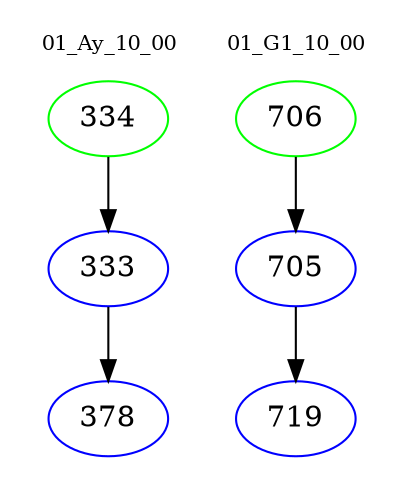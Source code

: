 digraph{
subgraph cluster_0 {
color = white
label = "01_Ay_10_00";
fontsize=10;
T0_334 [label="334", color="green"]
T0_334 -> T0_333 [color="black"]
T0_333 [label="333", color="blue"]
T0_333 -> T0_378 [color="black"]
T0_378 [label="378", color="blue"]
}
subgraph cluster_1 {
color = white
label = "01_G1_10_00";
fontsize=10;
T1_706 [label="706", color="green"]
T1_706 -> T1_705 [color="black"]
T1_705 [label="705", color="blue"]
T1_705 -> T1_719 [color="black"]
T1_719 [label="719", color="blue"]
}
}
